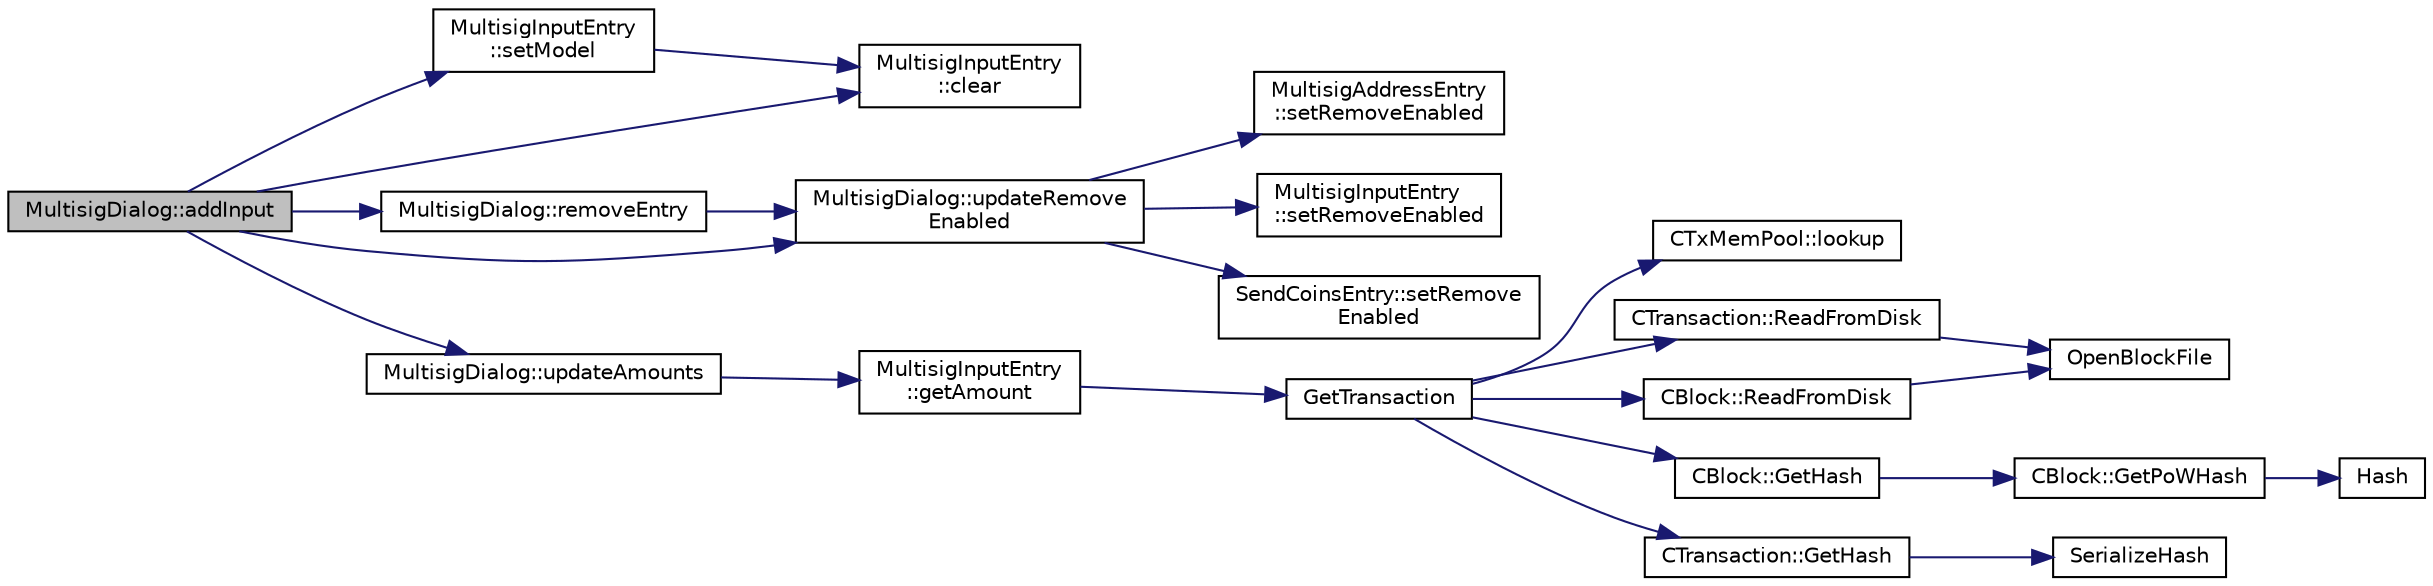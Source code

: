 digraph "MultisigDialog::addInput"
{
  edge [fontname="Helvetica",fontsize="10",labelfontname="Helvetica",labelfontsize="10"];
  node [fontname="Helvetica",fontsize="10",shape=record];
  rankdir="LR";
  Node38 [label="MultisigDialog::addInput",height=0.2,width=0.4,color="black", fillcolor="grey75", style="filled", fontcolor="black"];
  Node38 -> Node39 [color="midnightblue",fontsize="10",style="solid",fontname="Helvetica"];
  Node39 [label="MultisigInputEntry\l::setModel",height=0.2,width=0.4,color="black", fillcolor="white", style="filled",URL="$class_multisig_input_entry.html#a2a75533b3c1f80ccde79ea5c31d806a8"];
  Node39 -> Node40 [color="midnightblue",fontsize="10",style="solid",fontname="Helvetica"];
  Node40 [label="MultisigInputEntry\l::clear",height=0.2,width=0.4,color="black", fillcolor="white", style="filled",URL="$class_multisig_input_entry.html#a4e2c13566a3516c12641e805ed7849f8"];
  Node38 -> Node41 [color="midnightblue",fontsize="10",style="solid",fontname="Helvetica"];
  Node41 [label="MultisigDialog::removeEntry",height=0.2,width=0.4,color="black", fillcolor="white", style="filled",URL="$class_multisig_dialog.html#a6b2655facc9622e9d51508f355f165a2"];
  Node41 -> Node42 [color="midnightblue",fontsize="10",style="solid",fontname="Helvetica"];
  Node42 [label="MultisigDialog::updateRemove\lEnabled",height=0.2,width=0.4,color="black", fillcolor="white", style="filled",URL="$class_multisig_dialog.html#aa55e13d412a57d647f301a0269b11c6c"];
  Node42 -> Node43 [color="midnightblue",fontsize="10",style="solid",fontname="Helvetica"];
  Node43 [label="MultisigAddressEntry\l::setRemoveEnabled",height=0.2,width=0.4,color="black", fillcolor="white", style="filled",URL="$class_multisig_address_entry.html#a79381bb67358d5844120953a5889ec22"];
  Node42 -> Node44 [color="midnightblue",fontsize="10",style="solid",fontname="Helvetica"];
  Node44 [label="MultisigInputEntry\l::setRemoveEnabled",height=0.2,width=0.4,color="black", fillcolor="white", style="filled",URL="$class_multisig_input_entry.html#a5730cbfd36bf7c2535d805bfaff36349"];
  Node42 -> Node45 [color="midnightblue",fontsize="10",style="solid",fontname="Helvetica"];
  Node45 [label="SendCoinsEntry::setRemove\lEnabled",height=0.2,width=0.4,color="black", fillcolor="white", style="filled",URL="$class_send_coins_entry.html#ab4a8df95b2081b2c7c7cf40bebbcea5c"];
  Node38 -> Node46 [color="midnightblue",fontsize="10",style="solid",fontname="Helvetica"];
  Node46 [label="MultisigDialog::updateAmounts",height=0.2,width=0.4,color="black", fillcolor="white", style="filled",URL="$class_multisig_dialog.html#a379a982d66b016e0e6f43a6d7dc8527a"];
  Node46 -> Node47 [color="midnightblue",fontsize="10",style="solid",fontname="Helvetica"];
  Node47 [label="MultisigInputEntry\l::getAmount",height=0.2,width=0.4,color="black", fillcolor="white", style="filled",URL="$class_multisig_input_entry.html#a0b0e1379adc39ad68ab4a69b428a58f1"];
  Node47 -> Node48 [color="midnightblue",fontsize="10",style="solid",fontname="Helvetica"];
  Node48 [label="GetTransaction",height=0.2,width=0.4,color="black", fillcolor="white", style="filled",URL="$main_8cpp.html#a7d2a4633e4e0e8e4cb9c881d45a496b5"];
  Node48 -> Node49 [color="midnightblue",fontsize="10",style="solid",fontname="Helvetica"];
  Node49 [label="CTxMemPool::lookup",height=0.2,width=0.4,color="black", fillcolor="white", style="filled",URL="$class_c_tx_mem_pool.html#ad6d9966cdeb4b6586f7186e709b4e77e"];
  Node48 -> Node50 [color="midnightblue",fontsize="10",style="solid",fontname="Helvetica"];
  Node50 [label="CTransaction::ReadFromDisk",height=0.2,width=0.4,color="black", fillcolor="white", style="filled",URL="$class_c_transaction.html#ad9d526afecbd816c385343f60c5352fd"];
  Node50 -> Node51 [color="midnightblue",fontsize="10",style="solid",fontname="Helvetica"];
  Node51 [label="OpenBlockFile",height=0.2,width=0.4,color="black", fillcolor="white", style="filled",URL="$main_8h.html#acaa494f20aefb99c5f5f9022a97d0040"];
  Node48 -> Node52 [color="midnightblue",fontsize="10",style="solid",fontname="Helvetica"];
  Node52 [label="CBlock::ReadFromDisk",height=0.2,width=0.4,color="black", fillcolor="white", style="filled",URL="$class_c_block.html#a77a1b1e9902e1e557d762f5a5f325cd8"];
  Node52 -> Node51 [color="midnightblue",fontsize="10",style="solid",fontname="Helvetica"];
  Node48 -> Node53 [color="midnightblue",fontsize="10",style="solid",fontname="Helvetica"];
  Node53 [label="CBlock::GetHash",height=0.2,width=0.4,color="black", fillcolor="white", style="filled",URL="$class_c_block.html#a681acf1fa72ec2ed6c83ea5afc14e0f3"];
  Node53 -> Node54 [color="midnightblue",fontsize="10",style="solid",fontname="Helvetica"];
  Node54 [label="CBlock::GetPoWHash",height=0.2,width=0.4,color="black", fillcolor="white", style="filled",URL="$class_c_block.html#af203beb528a62ec30b0453cf5d860044"];
  Node54 -> Node55 [color="midnightblue",fontsize="10",style="solid",fontname="Helvetica"];
  Node55 [label="Hash",height=0.2,width=0.4,color="black", fillcolor="white", style="filled",URL="$hash_8h.html#ab3f6c437460137530d86e09c2c102e99"];
  Node48 -> Node56 [color="midnightblue",fontsize="10",style="solid",fontname="Helvetica"];
  Node56 [label="CTransaction::GetHash",height=0.2,width=0.4,color="black", fillcolor="white", style="filled",URL="$class_c_transaction.html#a0b46d80e82ca324e82c2ce3fc1492bfa"];
  Node56 -> Node57 [color="midnightblue",fontsize="10",style="solid",fontname="Helvetica"];
  Node57 [label="SerializeHash",height=0.2,width=0.4,color="black", fillcolor="white", style="filled",URL="$hash_8h.html#a6de694e43f17c62025c6883965b65e63"];
  Node38 -> Node42 [color="midnightblue",fontsize="10",style="solid",fontname="Helvetica"];
  Node38 -> Node40 [color="midnightblue",fontsize="10",style="solid",fontname="Helvetica"];
}
